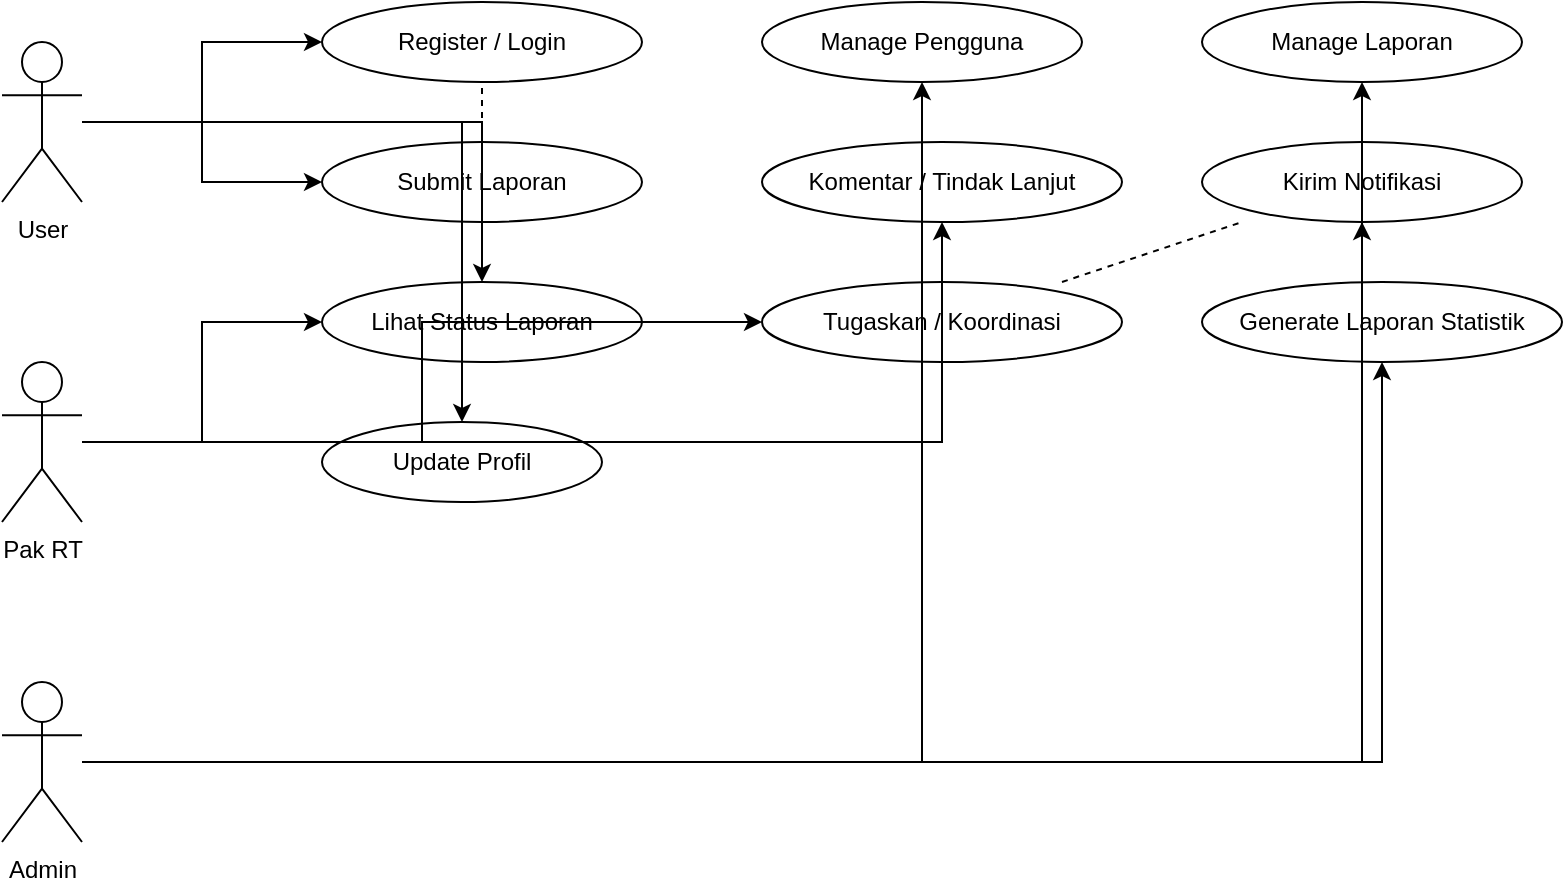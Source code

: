 <mxfile version="28.1.1">
  <diagram name="UseCase Desa" id="qD4HbxfaJBthRoM_ntTF">
    <mxGraphModel dx="1042" dy="562" grid="1" gridSize="10" guides="1" tooltips="1" connect="1" arrows="1" fold="1" page="1" pageScale="1" pageWidth="850" pageHeight="1100" math="0" shadow="0">
      <root>
        <mxCell id="0" />
        <mxCell id="1" parent="0" />
        <mxCell id="hJz4oM-HJZJBvHyzFoOY-1" value="User" style="shape=umlActor;verticalLabelPosition=bottom;verticalAlign=top;html=1;fontSize=12;" vertex="1" parent="1">
          <mxGeometry x="40" y="80" width="40" height="80" as="geometry" />
        </mxCell>
        <mxCell id="hJz4oM-HJZJBvHyzFoOY-2" value="Pak RT" style="shape=umlActor;verticalLabelPosition=bottom;verticalAlign=top;html=1;fontSize=12;" vertex="1" parent="1">
          <mxGeometry x="40" y="240" width="40" height="80" as="geometry" />
        </mxCell>
        <mxCell id="hJz4oM-HJZJBvHyzFoOY-3" value="Admin" style="shape=umlActor;verticalLabelPosition=bottom;verticalAlign=top;html=1;fontSize=12;" vertex="1" parent="1">
          <mxGeometry x="40" y="400" width="40" height="80" as="geometry" />
        </mxCell>
        <mxCell id="hJz4oM-HJZJBvHyzFoOY-4" value="Register / Login" style="shape=ellipse;whiteSpace=wrap;html=1;fontSize=12;" vertex="1" parent="1">
          <mxGeometry x="200" y="60" width="160" height="40" as="geometry" />
        </mxCell>
        <mxCell id="hJz4oM-HJZJBvHyzFoOY-5" value="Submit Laporan" style="shape=ellipse;whiteSpace=wrap;html=1;fontSize=12;" vertex="1" parent="1">
          <mxGeometry x="200" y="130" width="160" height="40" as="geometry" />
        </mxCell>
        <mxCell id="hJz4oM-HJZJBvHyzFoOY-6" value="Lihat Status Laporan" style="shape=ellipse;whiteSpace=wrap;html=1;fontSize=12;" vertex="1" parent="1">
          <mxGeometry x="200" y="200" width="160" height="40" as="geometry" />
        </mxCell>
        <mxCell id="hJz4oM-HJZJBvHyzFoOY-7" value="Komentar / Tindak Lanjut" style="shape=ellipse;whiteSpace=wrap;html=1;fontSize=12;" vertex="1" parent="1">
          <mxGeometry x="420" y="130" width="180" height="40" as="geometry" />
        </mxCell>
        <mxCell id="hJz4oM-HJZJBvHyzFoOY-8" value="Tugaskan / Koordinasi" style="shape=ellipse;whiteSpace=wrap;html=1;fontSize=12;" vertex="1" parent="1">
          <mxGeometry x="420" y="200" width="180" height="40" as="geometry" />
        </mxCell>
        <mxCell id="hJz4oM-HJZJBvHyzFoOY-9" value="Manage Pengguna" style="shape=ellipse;whiteSpace=wrap;html=1;fontSize=12;" vertex="1" parent="1">
          <mxGeometry x="420" y="60" width="160" height="40" as="geometry" />
        </mxCell>
        <mxCell id="hJz4oM-HJZJBvHyzFoOY-10" value="Manage Laporan" style="shape=ellipse;whiteSpace=wrap;html=1;fontSize=12;" vertex="1" parent="1">
          <mxGeometry x="640" y="60" width="160" height="40" as="geometry" />
        </mxCell>
        <mxCell id="hJz4oM-HJZJBvHyzFoOY-11" value="Kirim Notifikasi" style="shape=ellipse;whiteSpace=wrap;html=1;fontSize=12;" vertex="1" parent="1">
          <mxGeometry x="640" y="130" width="160" height="40" as="geometry" />
        </mxCell>
        <mxCell id="hJz4oM-HJZJBvHyzFoOY-12" value="Generate Laporan Statistik" style="shape=ellipse;whiteSpace=wrap;html=1;fontSize=12;" vertex="1" parent="1">
          <mxGeometry x="640" y="200" width="180" height="40" as="geometry" />
        </mxCell>
        <mxCell id="hJz4oM-HJZJBvHyzFoOY-13" value="Update Profil" style="shape=ellipse;whiteSpace=wrap;html=1;fontSize=12;" vertex="1" parent="1">
          <mxGeometry x="200" y="270" width="140" height="40" as="geometry" />
        </mxCell>
        <mxCell id="hJz4oM-HJZJBvHyzFoOY-14" style="edgeStyle=orthogonalEdgeStyle;rounded=0;exitX=1;entryX=0;" edge="1" parent="1" source="hJz4oM-HJZJBvHyzFoOY-1" target="hJz4oM-HJZJBvHyzFoOY-4">
          <mxGeometry relative="1" as="geometry" />
        </mxCell>
        <mxCell id="hJz4oM-HJZJBvHyzFoOY-15" style="edgeStyle=orthogonalEdgeStyle;rounded=0;" edge="1" parent="1" source="hJz4oM-HJZJBvHyzFoOY-1" target="hJz4oM-HJZJBvHyzFoOY-5">
          <mxGeometry relative="1" as="geometry" />
        </mxCell>
        <mxCell id="hJz4oM-HJZJBvHyzFoOY-16" style="edgeStyle=orthogonalEdgeStyle;rounded=0;" edge="1" parent="1" source="hJz4oM-HJZJBvHyzFoOY-1" target="hJz4oM-HJZJBvHyzFoOY-6">
          <mxGeometry relative="1" as="geometry" />
        </mxCell>
        <mxCell id="hJz4oM-HJZJBvHyzFoOY-17" style="edgeStyle=orthogonalEdgeStyle;rounded=0;" edge="1" parent="1" source="hJz4oM-HJZJBvHyzFoOY-1" target="hJz4oM-HJZJBvHyzFoOY-13">
          <mxGeometry relative="1" as="geometry" />
        </mxCell>
        <mxCell id="hJz4oM-HJZJBvHyzFoOY-18" style="edgeStyle=orthogonalEdgeStyle;rounded=0;" edge="1" parent="1" source="hJz4oM-HJZJBvHyzFoOY-2" target="hJz4oM-HJZJBvHyzFoOY-6">
          <mxGeometry relative="1" as="geometry" />
        </mxCell>
        <mxCell id="hJz4oM-HJZJBvHyzFoOY-19" style="edgeStyle=orthogonalEdgeStyle;rounded=0;" edge="1" parent="1" source="hJz4oM-HJZJBvHyzFoOY-2" target="hJz4oM-HJZJBvHyzFoOY-7">
          <mxGeometry relative="1" as="geometry" />
        </mxCell>
        <mxCell id="hJz4oM-HJZJBvHyzFoOY-20" style="edgeStyle=orthogonalEdgeStyle;rounded=0;" edge="1" parent="1" source="hJz4oM-HJZJBvHyzFoOY-2" target="hJz4oM-HJZJBvHyzFoOY-8">
          <mxGeometry relative="1" as="geometry" />
        </mxCell>
        <mxCell id="hJz4oM-HJZJBvHyzFoOY-21" style="edgeStyle=orthogonalEdgeStyle;rounded=0;" edge="1" parent="1" source="hJz4oM-HJZJBvHyzFoOY-3" target="hJz4oM-HJZJBvHyzFoOY-9">
          <mxGeometry relative="1" as="geometry" />
        </mxCell>
        <mxCell id="hJz4oM-HJZJBvHyzFoOY-22" style="edgeStyle=orthogonalEdgeStyle;rounded=0;" edge="1" parent="1" source="hJz4oM-HJZJBvHyzFoOY-3" target="hJz4oM-HJZJBvHyzFoOY-10">
          <mxGeometry relative="1" as="geometry" />
        </mxCell>
        <mxCell id="hJz4oM-HJZJBvHyzFoOY-23" style="edgeStyle=orthogonalEdgeStyle;rounded=0;" edge="1" parent="1" source="hJz4oM-HJZJBvHyzFoOY-3" target="hJz4oM-HJZJBvHyzFoOY-11">
          <mxGeometry relative="1" as="geometry" />
        </mxCell>
        <mxCell id="hJz4oM-HJZJBvHyzFoOY-24" style="edgeStyle=orthogonalEdgeStyle;rounded=0;" edge="1" parent="1" source="hJz4oM-HJZJBvHyzFoOY-3" target="hJz4oM-HJZJBvHyzFoOY-12">
          <mxGeometry relative="1" as="geometry" />
        </mxCell>
        <mxCell id="hJz4oM-HJZJBvHyzFoOY-25" style="dashed=1;endArrow=none;html=1;" edge="1" parent="1" source="hJz4oM-HJZJBvHyzFoOY-5" target="hJz4oM-HJZJBvHyzFoOY-4">
          <mxGeometry relative="1" as="geometry" />
        </mxCell>
        <mxCell id="hJz4oM-HJZJBvHyzFoOY-26" style="dashed=1;endArrow=none;html=1;" edge="1" parent="1" source="hJz4oM-HJZJBvHyzFoOY-8" target="hJz4oM-HJZJBvHyzFoOY-11">
          <mxGeometry relative="1" as="geometry" />
        </mxCell>
      </root>
    </mxGraphModel>
  </diagram>
</mxfile>
